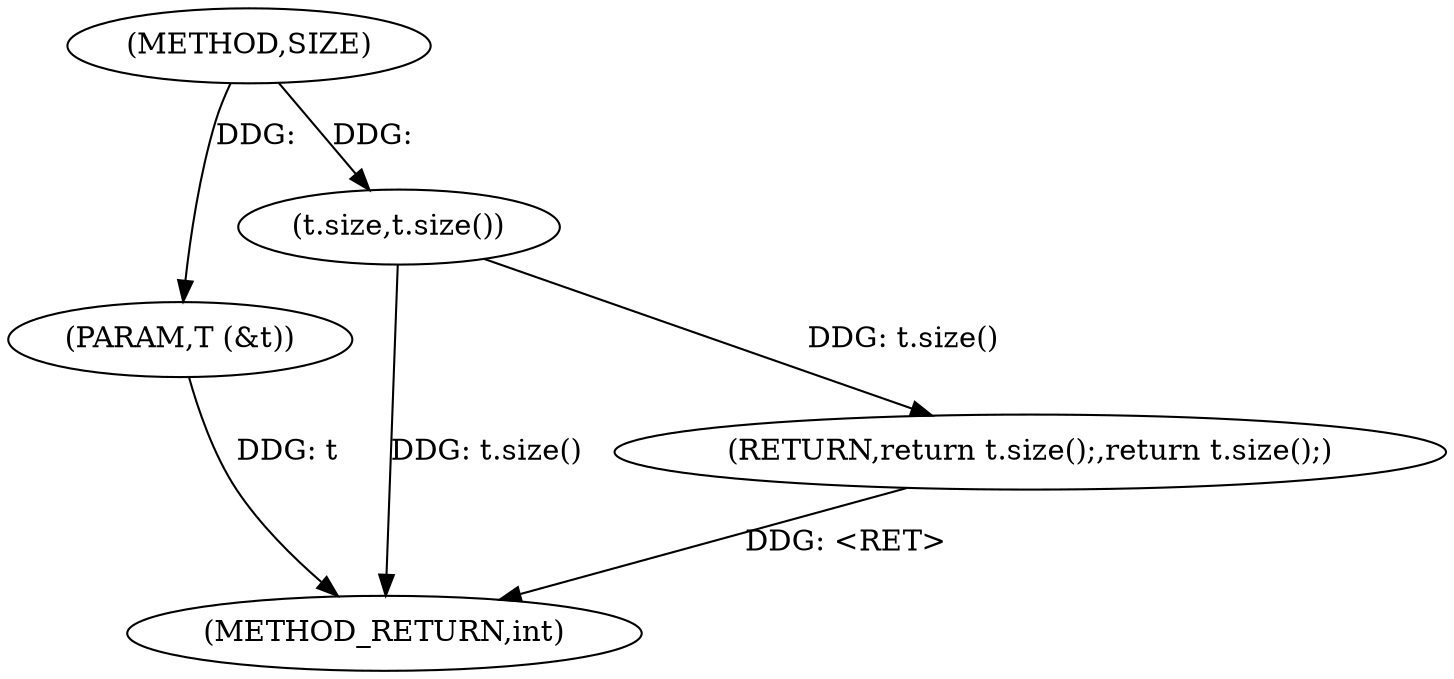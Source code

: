 digraph "SIZE" {  
"1000106" [label = "(METHOD,SIZE)" ]
"1000111" [label = "(METHOD_RETURN,int)" ]
"1000107" [label = "(PARAM,T (&t))" ]
"1000109" [label = "(RETURN,return t.size();,return t.size();)" ]
"1000110" [label = "(t.size,t.size())" ]
  "1000107" -> "1000111"  [ label = "DDG: t"] 
  "1000110" -> "1000111"  [ label = "DDG: t.size()"] 
  "1000109" -> "1000111"  [ label = "DDG: <RET>"] 
  "1000106" -> "1000107"  [ label = "DDG: "] 
  "1000110" -> "1000109"  [ label = "DDG: t.size()"] 
  "1000106" -> "1000110"  [ label = "DDG: "] 
}
